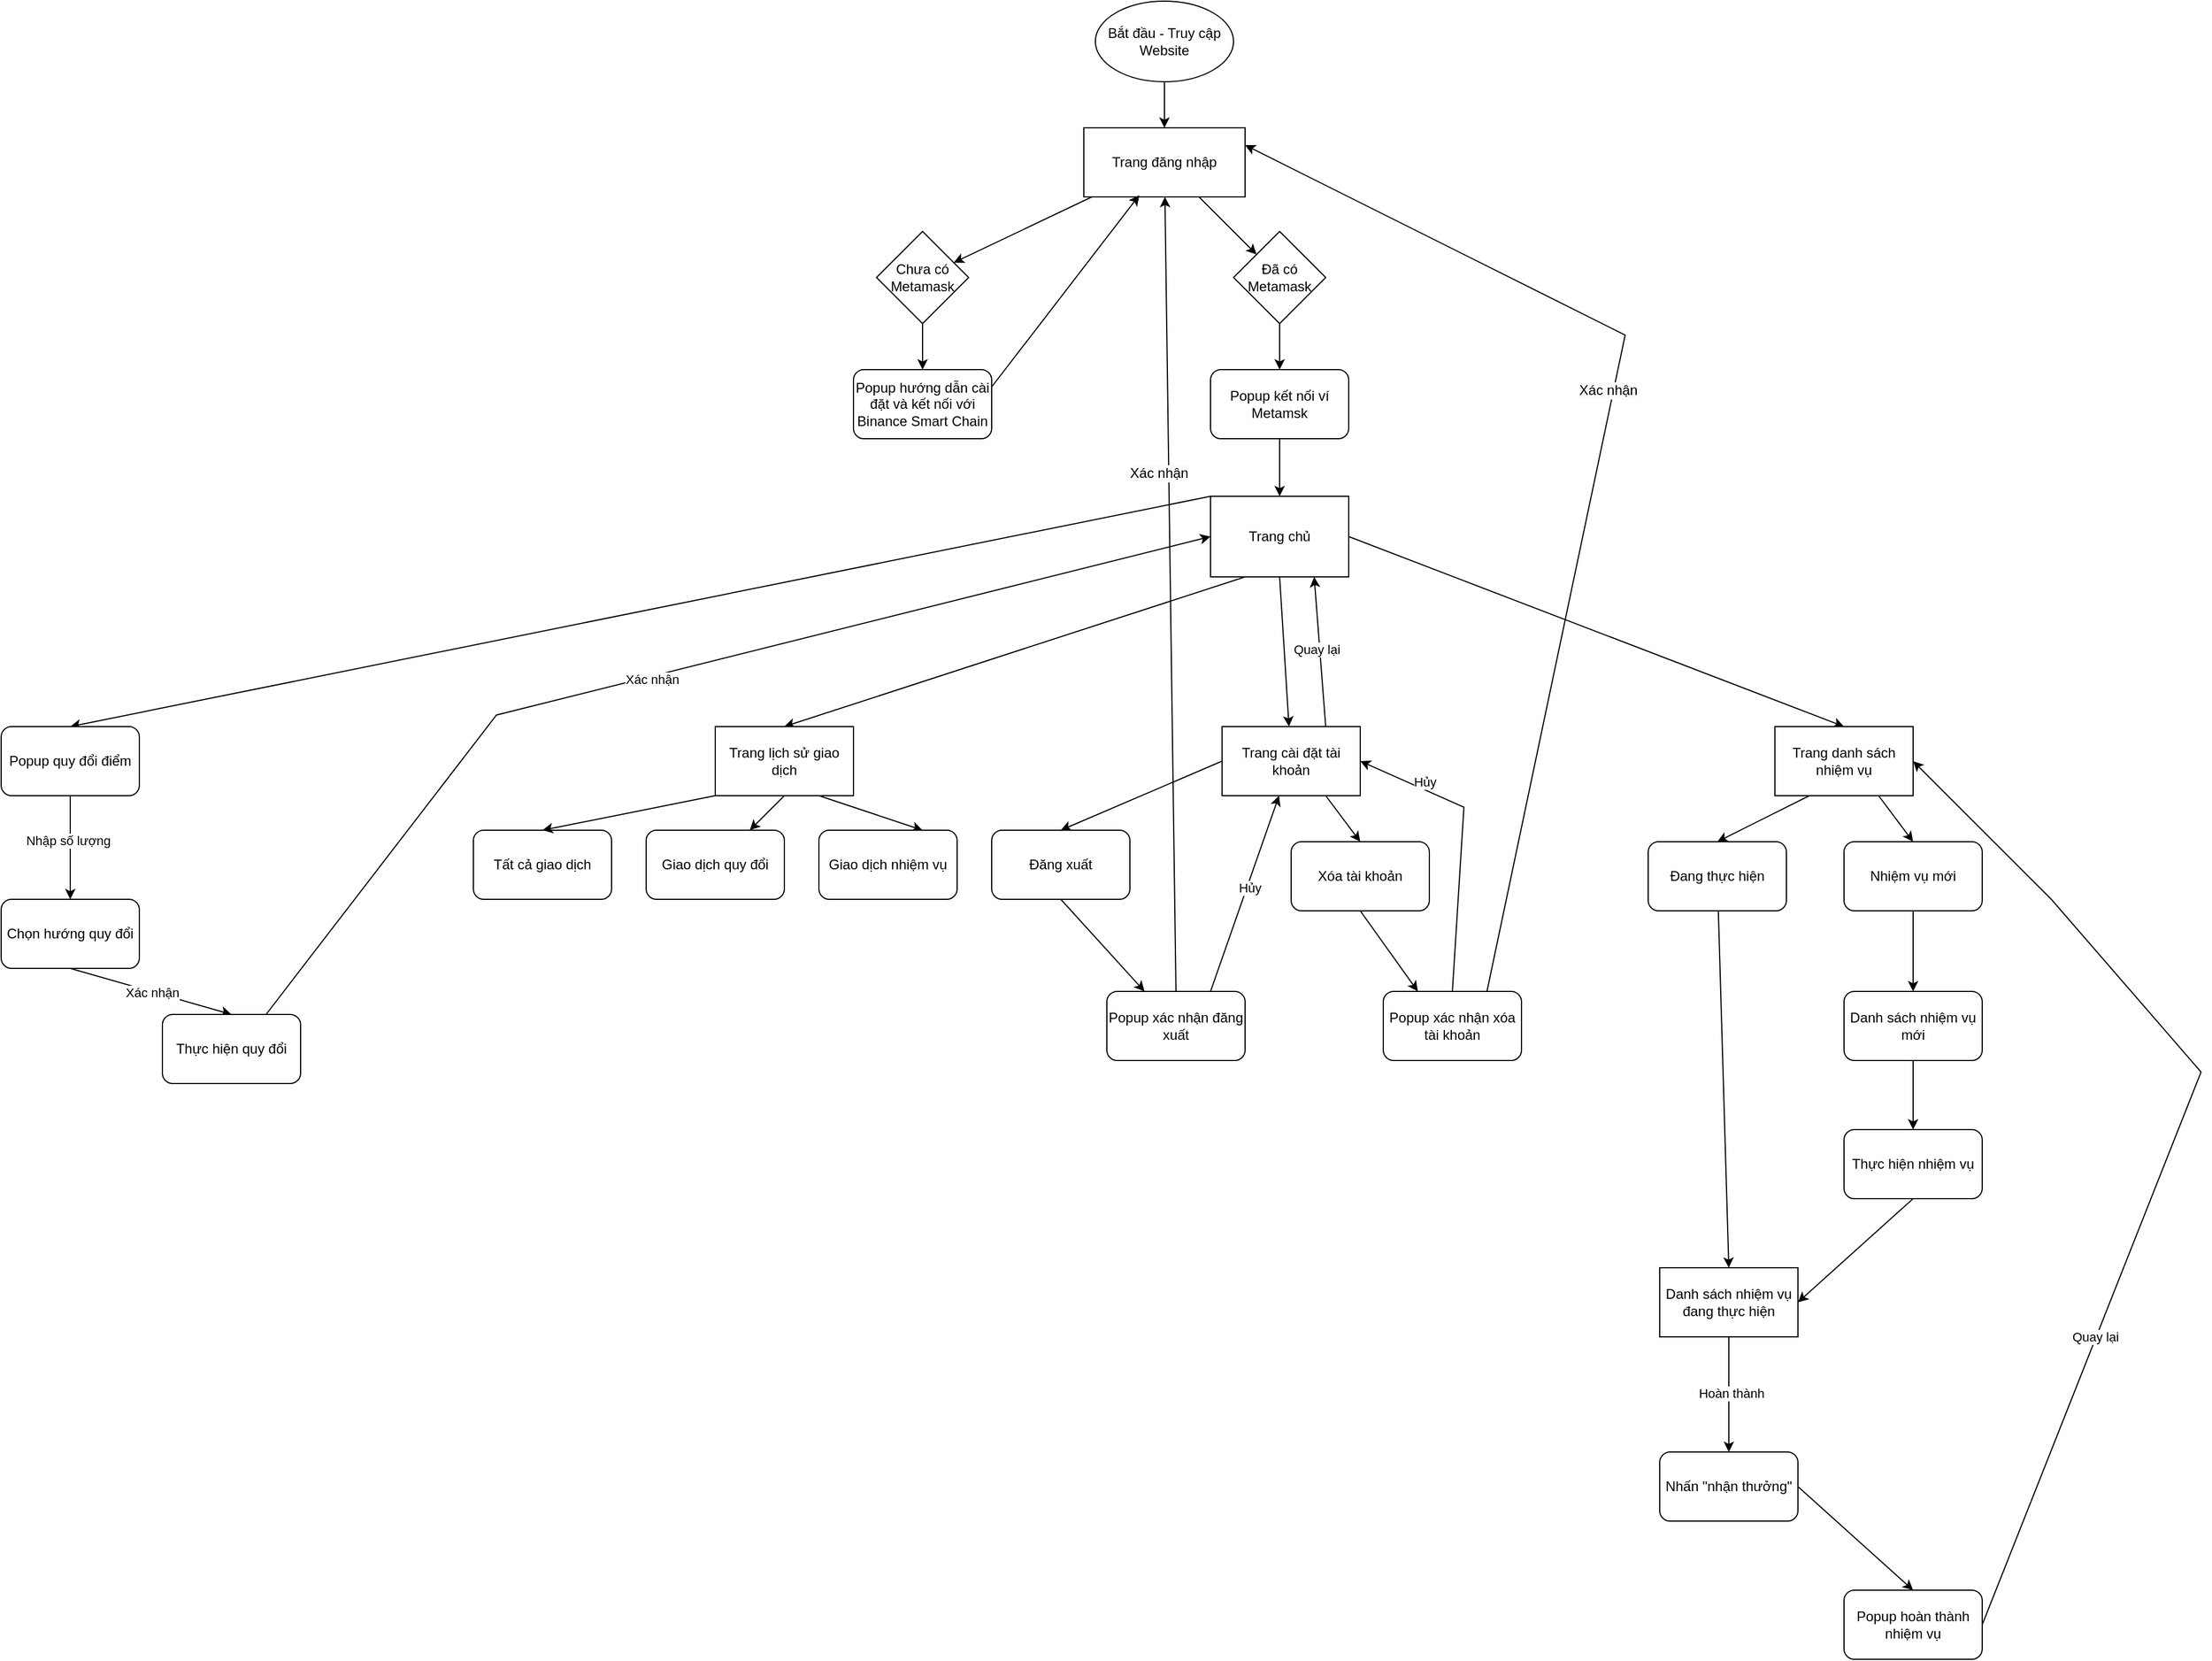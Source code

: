 <mxfile version="26.0.16" pages="2">
  <diagram name="Page-1" id="0I2dDG6FUNbZ-NPltlTS">
    <mxGraphModel dx="2585" dy="1030" grid="1" gridSize="10" guides="1" tooltips="1" connect="1" arrows="1" fold="1" page="1" pageScale="1" pageWidth="2339" pageHeight="3300" math="0" shadow="0">
      <root>
        <mxCell id="0" />
        <mxCell id="1" parent="0" />
        <mxCell id="b-_wc-JnX_Y26wc17ziu-14" value="" style="edgeStyle=orthogonalEdgeStyle;rounded=0;orthogonalLoop=1;jettySize=auto;html=1;" edge="1" parent="1" source="BDrKJTyrxqXV7Iri5jAU-1" target="BDrKJTyrxqXV7Iri5jAU-2">
          <mxGeometry relative="1" as="geometry" />
        </mxCell>
        <mxCell id="BDrKJTyrxqXV7Iri5jAU-1" value="Bắt đầu - Truy cập Website" style="ellipse;whiteSpace=wrap;html=1;" vertex="1" parent="1">
          <mxGeometry x="1330" y="60" width="120" height="70" as="geometry" />
        </mxCell>
        <mxCell id="b-_wc-JnX_Y26wc17ziu-15" style="edgeStyle=none;rounded=0;orthogonalLoop=1;jettySize=auto;html=1;" edge="1" parent="1" source="BDrKJTyrxqXV7Iri5jAU-2" target="BDrKJTyrxqXV7Iri5jAU-3">
          <mxGeometry relative="1" as="geometry" />
        </mxCell>
        <mxCell id="b-_wc-JnX_Y26wc17ziu-16" style="edgeStyle=none;rounded=0;orthogonalLoop=1;jettySize=auto;html=1;" edge="1" parent="1" source="BDrKJTyrxqXV7Iri5jAU-2" target="BDrKJTyrxqXV7Iri5jAU-4">
          <mxGeometry relative="1" as="geometry" />
        </mxCell>
        <mxCell id="BDrKJTyrxqXV7Iri5jAU-2" value="Trang đăng nhập" style="rounded=0;whiteSpace=wrap;html=1;" vertex="1" parent="1">
          <mxGeometry x="1320" y="170" width="140" height="60" as="geometry" />
        </mxCell>
        <mxCell id="b-_wc-JnX_Y26wc17ziu-17" style="edgeStyle=none;rounded=0;orthogonalLoop=1;jettySize=auto;html=1;exitX=0.5;exitY=1;exitDx=0;exitDy=0;" edge="1" parent="1" source="BDrKJTyrxqXV7Iri5jAU-3" target="BDrKJTyrxqXV7Iri5jAU-5">
          <mxGeometry relative="1" as="geometry" />
        </mxCell>
        <mxCell id="BDrKJTyrxqXV7Iri5jAU-3" value="Chưa có Metamask" style="rhombus;whiteSpace=wrap;html=1;" vertex="1" parent="1">
          <mxGeometry x="1140" y="260" width="80" height="80" as="geometry" />
        </mxCell>
        <mxCell id="b-_wc-JnX_Y26wc17ziu-19" style="edgeStyle=none;rounded=0;orthogonalLoop=1;jettySize=auto;html=1;exitX=0.5;exitY=1;exitDx=0;exitDy=0;entryX=0.5;entryY=0;entryDx=0;entryDy=0;" edge="1" parent="1" source="BDrKJTyrxqXV7Iri5jAU-4" target="BDrKJTyrxqXV7Iri5jAU-6">
          <mxGeometry relative="1" as="geometry" />
        </mxCell>
        <mxCell id="BDrKJTyrxqXV7Iri5jAU-4" value="Đã có Metamask" style="rhombus;whiteSpace=wrap;html=1;" vertex="1" parent="1">
          <mxGeometry x="1450" y="260" width="80" height="80" as="geometry" />
        </mxCell>
        <mxCell id="b-_wc-JnX_Y26wc17ziu-18" style="edgeStyle=none;rounded=0;orthogonalLoop=1;jettySize=auto;html=1;exitX=1;exitY=0.25;exitDx=0;exitDy=0;entryX=0.344;entryY=0.976;entryDx=0;entryDy=0;entryPerimeter=0;" edge="1" parent="1" source="BDrKJTyrxqXV7Iri5jAU-5" target="BDrKJTyrxqXV7Iri5jAU-2">
          <mxGeometry relative="1" as="geometry" />
        </mxCell>
        <mxCell id="BDrKJTyrxqXV7Iri5jAU-5" value="Popup hướng dẫn cài đặt và kết nối với Binance Smart Chain" style="rounded=1;whiteSpace=wrap;html=1;" vertex="1" parent="1">
          <mxGeometry x="1120" y="380" width="120" height="60" as="geometry" />
        </mxCell>
        <mxCell id="b-_wc-JnX_Y26wc17ziu-20" style="edgeStyle=none;rounded=0;orthogonalLoop=1;jettySize=auto;html=1;exitX=0.5;exitY=1;exitDx=0;exitDy=0;entryX=0.5;entryY=0;entryDx=0;entryDy=0;" edge="1" parent="1" source="BDrKJTyrxqXV7Iri5jAU-6" target="BDrKJTyrxqXV7Iri5jAU-7">
          <mxGeometry relative="1" as="geometry" />
        </mxCell>
        <mxCell id="BDrKJTyrxqXV7Iri5jAU-6" value="Popup kết nối ví Metamsk" style="rounded=1;whiteSpace=wrap;html=1;" vertex="1" parent="1">
          <mxGeometry x="1430" y="380" width="120" height="60" as="geometry" />
        </mxCell>
        <mxCell id="b-_wc-JnX_Y26wc17ziu-22" style="edgeStyle=none;rounded=0;orthogonalLoop=1;jettySize=auto;html=1;exitX=0.5;exitY=1;exitDx=0;exitDy=0;" edge="1" parent="1" source="BDrKJTyrxqXV7Iri5jAU-7" target="BDrKJTyrxqXV7Iri5jAU-8">
          <mxGeometry relative="1" as="geometry">
            <mxPoint x="1460" y="550" as="sourcePoint" />
          </mxGeometry>
        </mxCell>
        <mxCell id="b-_wc-JnX_Y26wc17ziu-33" style="edgeStyle=none;rounded=0;orthogonalLoop=1;jettySize=auto;html=1;exitX=1;exitY=0.5;exitDx=0;exitDy=0;entryX=0.5;entryY=0;entryDx=0;entryDy=0;" edge="1" parent="1" source="BDrKJTyrxqXV7Iri5jAU-7" target="b-_wc-JnX_Y26wc17ziu-1">
          <mxGeometry relative="1" as="geometry" />
        </mxCell>
        <mxCell id="b-_wc-JnX_Y26wc17ziu-90" style="edgeStyle=none;rounded=0;orthogonalLoop=1;jettySize=auto;html=1;entryX=0.5;entryY=0;entryDx=0;entryDy=0;exitX=0.25;exitY=1;exitDx=0;exitDy=0;" edge="1" parent="1" source="BDrKJTyrxqXV7Iri5jAU-7" target="b-_wc-JnX_Y26wc17ziu-54">
          <mxGeometry relative="1" as="geometry">
            <mxPoint x="960" y="680" as="targetPoint" />
          </mxGeometry>
        </mxCell>
        <mxCell id="b-_wc-JnX_Y26wc17ziu-93" style="edgeStyle=none;rounded=0;orthogonalLoop=1;jettySize=auto;html=1;exitX=0;exitY=0;exitDx=0;exitDy=0;entryX=0.5;entryY=0;entryDx=0;entryDy=0;" edge="1" parent="1" source="BDrKJTyrxqXV7Iri5jAU-7" target="b-_wc-JnX_Y26wc17ziu-92">
          <mxGeometry relative="1" as="geometry" />
        </mxCell>
        <mxCell id="BDrKJTyrxqXV7Iri5jAU-7" value="Trang chủ" style="rounded=0;whiteSpace=wrap;html=1;" vertex="1" parent="1">
          <mxGeometry x="1430" y="490" width="120" height="70" as="geometry" />
        </mxCell>
        <mxCell id="b-_wc-JnX_Y26wc17ziu-23" style="edgeStyle=none;rounded=0;orthogonalLoop=1;jettySize=auto;html=1;exitX=0.75;exitY=0;exitDx=0;exitDy=0;entryX=0.75;entryY=1;entryDx=0;entryDy=0;" edge="1" parent="1" source="BDrKJTyrxqXV7Iri5jAU-8" target="BDrKJTyrxqXV7Iri5jAU-7">
          <mxGeometry relative="1" as="geometry">
            <mxPoint x="1530" y="640" as="targetPoint" />
          </mxGeometry>
        </mxCell>
        <mxCell id="b-_wc-JnX_Y26wc17ziu-102" value="Quay lại" style="edgeLabel;html=1;align=center;verticalAlign=middle;resizable=0;points=[];" vertex="1" connectable="0" parent="b-_wc-JnX_Y26wc17ziu-23">
          <mxGeometry x="0.03" y="3" relative="1" as="geometry">
            <mxPoint y="-1" as="offset" />
          </mxGeometry>
        </mxCell>
        <mxCell id="b-_wc-JnX_Y26wc17ziu-25" style="edgeStyle=none;rounded=0;orthogonalLoop=1;jettySize=auto;html=1;exitX=0;exitY=0.5;exitDx=0;exitDy=0;entryX=0.5;entryY=0;entryDx=0;entryDy=0;" edge="1" parent="1" source="BDrKJTyrxqXV7Iri5jAU-8" target="b-_wc-JnX_Y26wc17ziu-67">
          <mxGeometry relative="1" as="geometry">
            <mxPoint x="1290" y="800" as="targetPoint" />
            <Array as="points" />
          </mxGeometry>
        </mxCell>
        <mxCell id="b-_wc-JnX_Y26wc17ziu-29" style="edgeStyle=none;rounded=0;orthogonalLoop=1;jettySize=auto;html=1;exitX=0.75;exitY=1;exitDx=0;exitDy=0;entryX=0.5;entryY=0;entryDx=0;entryDy=0;" edge="1" parent="1" source="BDrKJTyrxqXV7Iri5jAU-8" target="b-_wc-JnX_Y26wc17ziu-70">
          <mxGeometry relative="1" as="geometry">
            <mxPoint x="1550" y="800" as="targetPoint" />
          </mxGeometry>
        </mxCell>
        <mxCell id="BDrKJTyrxqXV7Iri5jAU-8" value="Trang cài đặt tài khoản" style="rounded=0;whiteSpace=wrap;html=1;" vertex="1" parent="1">
          <mxGeometry x="1440" y="690" width="120" height="60" as="geometry" />
        </mxCell>
        <mxCell id="b-_wc-JnX_Y26wc17ziu-27" style="edgeStyle=none;rounded=0;orthogonalLoop=1;jettySize=auto;html=1;exitX=0.75;exitY=0;exitDx=0;exitDy=0;" edge="1" parent="1" source="BDrKJTyrxqXV7Iri5jAU-10" target="BDrKJTyrxqXV7Iri5jAU-8">
          <mxGeometry relative="1" as="geometry">
            <mxPoint x="1460" y="840" as="targetPoint" />
          </mxGeometry>
        </mxCell>
        <mxCell id="b-_wc-JnX_Y26wc17ziu-69" value="Hủy" style="edgeLabel;html=1;align=center;verticalAlign=middle;resizable=0;points=[];" vertex="1" connectable="0" parent="b-_wc-JnX_Y26wc17ziu-27">
          <mxGeometry x="0.066" y="-2" relative="1" as="geometry">
            <mxPoint as="offset" />
          </mxGeometry>
        </mxCell>
        <mxCell id="b-_wc-JnX_Y26wc17ziu-51" style="edgeStyle=none;rounded=0;orthogonalLoop=1;jettySize=auto;html=1;exitX=0.5;exitY=0;exitDx=0;exitDy=0;" edge="1" parent="1" source="BDrKJTyrxqXV7Iri5jAU-10" target="BDrKJTyrxqXV7Iri5jAU-2">
          <mxGeometry relative="1" as="geometry">
            <mxPoint x="1337.568" y="652.432" as="targetPoint" />
          </mxGeometry>
        </mxCell>
        <mxCell id="b-_wc-JnX_Y26wc17ziu-62" value="&lt;span style=&quot;font-size: 12px; text-wrap-mode: wrap; background-color: rgb(251, 251, 251);&quot;&gt;Xác nhận&lt;/span&gt;" style="edgeLabel;html=1;align=center;verticalAlign=middle;resizable=0;points=[];" vertex="1" connectable="0" parent="b-_wc-JnX_Y26wc17ziu-51">
          <mxGeometry x="0.015" y="10" relative="1" as="geometry">
            <mxPoint y="-100" as="offset" />
          </mxGeometry>
        </mxCell>
        <mxCell id="BDrKJTyrxqXV7Iri5jAU-10" value="Popup xác nhận đăng xuất" style="rounded=1;whiteSpace=wrap;html=1;" vertex="1" parent="1">
          <mxGeometry x="1340" y="920" width="120" height="60" as="geometry" />
        </mxCell>
        <mxCell id="b-_wc-JnX_Y26wc17ziu-26" style="edgeStyle=none;rounded=0;orthogonalLoop=1;jettySize=auto;html=1;exitX=0.5;exitY=1;exitDx=0;exitDy=0;" edge="1" parent="1" source="b-_wc-JnX_Y26wc17ziu-67" target="BDrKJTyrxqXV7Iri5jAU-10">
          <mxGeometry relative="1" as="geometry">
            <mxPoint x="1290" y="840" as="sourcePoint" />
          </mxGeometry>
        </mxCell>
        <mxCell id="b-_wc-JnX_Y26wc17ziu-31" style="edgeStyle=none;rounded=0;orthogonalLoop=1;jettySize=auto;html=1;exitX=0.5;exitY=0;exitDx=0;exitDy=0;entryX=1;entryY=0.5;entryDx=0;entryDy=0;" edge="1" parent="1" source="BDrKJTyrxqXV7Iri5jAU-13" target="BDrKJTyrxqXV7Iri5jAU-8">
          <mxGeometry relative="1" as="geometry">
            <mxPoint x="1720" y="840" as="targetPoint" />
            <Array as="points">
              <mxPoint x="1650" y="760" />
            </Array>
          </mxGeometry>
        </mxCell>
        <mxCell id="b-_wc-JnX_Y26wc17ziu-74" value="Hủy" style="edgeLabel;html=1;align=center;verticalAlign=middle;resizable=0;points=[];" vertex="1" connectable="0" parent="b-_wc-JnX_Y26wc17ziu-31">
          <mxGeometry x="0.554" y="-6" relative="1" as="geometry">
            <mxPoint as="offset" />
          </mxGeometry>
        </mxCell>
        <mxCell id="b-_wc-JnX_Y26wc17ziu-48" style="edgeStyle=none;rounded=0;orthogonalLoop=1;jettySize=auto;html=1;exitX=0.75;exitY=0;exitDx=0;exitDy=0;entryX=1;entryY=0.25;entryDx=0;entryDy=0;" edge="1" parent="1" source="BDrKJTyrxqXV7Iri5jAU-13" target="BDrKJTyrxqXV7Iri5jAU-2">
          <mxGeometry relative="1" as="geometry">
            <mxPoint x="1800" y="440" as="targetPoint" />
            <Array as="points">
              <mxPoint x="1790" y="350" />
            </Array>
          </mxGeometry>
        </mxCell>
        <mxCell id="b-_wc-JnX_Y26wc17ziu-63" value="&lt;span style=&quot;font-size: 12px; text-wrap-mode: wrap; background-color: rgb(251, 251, 251);&quot;&gt;Xác nhận&lt;/span&gt;" style="edgeLabel;html=1;align=center;verticalAlign=middle;resizable=0;points=[];" vertex="1" connectable="0" parent="b-_wc-JnX_Y26wc17ziu-48">
          <mxGeometry x="0.119" y="5" relative="1" as="geometry">
            <mxPoint as="offset" />
          </mxGeometry>
        </mxCell>
        <mxCell id="BDrKJTyrxqXV7Iri5jAU-13" value="Popup xác nhận xóa tài khoản" style="rounded=1;whiteSpace=wrap;html=1;" vertex="1" parent="1">
          <mxGeometry x="1580" y="920" width="120" height="60" as="geometry" />
        </mxCell>
        <mxCell id="b-_wc-JnX_Y26wc17ziu-34" style="edgeStyle=none;rounded=0;orthogonalLoop=1;jettySize=auto;html=1;exitX=0.25;exitY=1;exitDx=0;exitDy=0;entryX=0.5;entryY=0;entryDx=0;entryDy=0;" edge="1" parent="1" source="b-_wc-JnX_Y26wc17ziu-1" target="b-_wc-JnX_Y26wc17ziu-75">
          <mxGeometry relative="1" as="geometry">
            <mxPoint x="1910" y="790" as="targetPoint" />
          </mxGeometry>
        </mxCell>
        <mxCell id="b-_wc-JnX_Y26wc17ziu-35" style="edgeStyle=none;rounded=0;orthogonalLoop=1;jettySize=auto;html=1;exitX=0.75;exitY=1;exitDx=0;exitDy=0;entryX=0.5;entryY=0;entryDx=0;entryDy=0;" edge="1" parent="1" source="b-_wc-JnX_Y26wc17ziu-1" target="b-_wc-JnX_Y26wc17ziu-79">
          <mxGeometry relative="1" as="geometry">
            <mxPoint x="2020" y="790" as="targetPoint" />
          </mxGeometry>
        </mxCell>
        <mxCell id="b-_wc-JnX_Y26wc17ziu-1" value="Trang danh sách nhiệm vụ" style="rounded=0;whiteSpace=wrap;html=1;" vertex="1" parent="1">
          <mxGeometry x="1920" y="690" width="120" height="60" as="geometry" />
        </mxCell>
        <mxCell id="b-_wc-JnX_Y26wc17ziu-40" style="edgeStyle=none;rounded=0;orthogonalLoop=1;jettySize=auto;html=1;entryX=0.5;entryY=0;entryDx=0;entryDy=0;" edge="1" parent="1" source="b-_wc-JnX_Y26wc17ziu-75" target="b-_wc-JnX_Y26wc17ziu-7">
          <mxGeometry relative="1" as="geometry">
            <mxPoint x="1890" y="850" as="sourcePoint" />
          </mxGeometry>
        </mxCell>
        <mxCell id="b-_wc-JnX_Y26wc17ziu-38" style="edgeStyle=none;rounded=0;orthogonalLoop=1;jettySize=auto;html=1;exitX=0.5;exitY=1;exitDx=0;exitDy=0;" edge="1" parent="1" source="b-_wc-JnX_Y26wc17ziu-78" target="b-_wc-JnX_Y26wc17ziu-83">
          <mxGeometry relative="1" as="geometry">
            <mxPoint x="2060" y="1040" as="sourcePoint" />
            <mxPoint x="2060" y="1090" as="targetPoint" />
          </mxGeometry>
        </mxCell>
        <mxCell id="b-_wc-JnX_Y26wc17ziu-39" style="edgeStyle=none;rounded=0;orthogonalLoop=1;jettySize=auto;html=1;entryX=1;entryY=0.5;entryDx=0;entryDy=0;exitX=0.5;exitY=1;exitDx=0;exitDy=0;" edge="1" parent="1" source="b-_wc-JnX_Y26wc17ziu-83" target="b-_wc-JnX_Y26wc17ziu-7">
          <mxGeometry relative="1" as="geometry">
            <mxPoint x="2060" y="1130" as="sourcePoint" />
          </mxGeometry>
        </mxCell>
        <mxCell id="b-_wc-JnX_Y26wc17ziu-7" value="Danh sách nhiệm vụ đang thực hiện" style="rounded=0;whiteSpace=wrap;html=1;" vertex="1" parent="1">
          <mxGeometry x="1820" y="1160" width="120" height="60" as="geometry" />
        </mxCell>
        <mxCell id="b-_wc-JnX_Y26wc17ziu-43" style="edgeStyle=none;rounded=0;orthogonalLoop=1;jettySize=auto;html=1;exitX=1;exitY=0.5;exitDx=0;exitDy=0;entryX=0.5;entryY=0;entryDx=0;entryDy=0;" edge="1" parent="1" source="b-_wc-JnX_Y26wc17ziu-105" target="b-_wc-JnX_Y26wc17ziu-10">
          <mxGeometry relative="1" as="geometry">
            <mxPoint x="1950" y="1430" as="sourcePoint" />
          </mxGeometry>
        </mxCell>
        <mxCell id="b-_wc-JnX_Y26wc17ziu-44" style="edgeStyle=none;rounded=0;orthogonalLoop=1;jettySize=auto;html=1;exitX=1;exitY=0.5;exitDx=0;exitDy=0;entryX=1;entryY=0.5;entryDx=0;entryDy=0;" edge="1" parent="1" source="b-_wc-JnX_Y26wc17ziu-10" target="b-_wc-JnX_Y26wc17ziu-1">
          <mxGeometry relative="1" as="geometry">
            <mxPoint x="2190" y="870" as="targetPoint" />
            <Array as="points">
              <mxPoint x="2290" y="990" />
              <mxPoint x="2160" y="840" />
            </Array>
          </mxGeometry>
        </mxCell>
        <mxCell id="b-_wc-JnX_Y26wc17ziu-103" value="Quay lại" style="edgeLabel;html=1;align=center;verticalAlign=middle;resizable=0;points=[];" vertex="1" connectable="0" parent="b-_wc-JnX_Y26wc17ziu-44">
          <mxGeometry x="-0.395" y="1" relative="1" as="geometry">
            <mxPoint y="-1" as="offset" />
          </mxGeometry>
        </mxCell>
        <mxCell id="b-_wc-JnX_Y26wc17ziu-10" value="Popup hoàn thành nhiệm vụ" style="rounded=1;whiteSpace=wrap;html=1;" vertex="1" parent="1">
          <mxGeometry x="1980" y="1440" width="120" height="60" as="geometry" />
        </mxCell>
        <mxCell id="b-_wc-JnX_Y26wc17ziu-41" style="edgeStyle=none;rounded=0;orthogonalLoop=1;jettySize=auto;html=1;exitX=0.5;exitY=1;exitDx=0;exitDy=0;entryX=0.5;entryY=0;entryDx=0;entryDy=0;" edge="1" parent="1" source="b-_wc-JnX_Y26wc17ziu-7" target="b-_wc-JnX_Y26wc17ziu-105">
          <mxGeometry relative="1" as="geometry">
            <mxPoint x="1890" y="1400.0" as="targetPoint" />
          </mxGeometry>
        </mxCell>
        <mxCell id="b-_wc-JnX_Y26wc17ziu-104" value="Hoàn thành" style="edgeLabel;html=1;align=center;verticalAlign=middle;resizable=0;points=[];" vertex="1" connectable="0" parent="b-_wc-JnX_Y26wc17ziu-41">
          <mxGeometry x="-0.022" y="2" relative="1" as="geometry">
            <mxPoint as="offset" />
          </mxGeometry>
        </mxCell>
        <mxCell id="b-_wc-JnX_Y26wc17ziu-88" style="edgeStyle=none;rounded=0;orthogonalLoop=1;jettySize=auto;html=1;exitX=0.5;exitY=1;exitDx=0;exitDy=0;entryX=0.75;entryY=0;entryDx=0;entryDy=0;" edge="1" parent="1" source="b-_wc-JnX_Y26wc17ziu-54" target="b-_wc-JnX_Y26wc17ziu-85">
          <mxGeometry relative="1" as="geometry" />
        </mxCell>
        <mxCell id="b-_wc-JnX_Y26wc17ziu-89" style="edgeStyle=none;rounded=0;orthogonalLoop=1;jettySize=auto;html=1;exitX=0.75;exitY=1;exitDx=0;exitDy=0;entryX=0.75;entryY=0;entryDx=0;entryDy=0;" edge="1" parent="1" source="b-_wc-JnX_Y26wc17ziu-54" target="b-_wc-JnX_Y26wc17ziu-86">
          <mxGeometry relative="1" as="geometry">
            <mxPoint x="1087.4" y="800" as="targetPoint" />
          </mxGeometry>
        </mxCell>
        <mxCell id="b-_wc-JnX_Y26wc17ziu-54" value="Trang lịch sử giao dịch" style="rounded=0;whiteSpace=wrap;html=1;" vertex="1" parent="1">
          <mxGeometry x="1000" y="690" width="120" height="60" as="geometry" />
        </mxCell>
        <mxCell id="b-_wc-JnX_Y26wc17ziu-67" value="Đăng xuất" style="rounded=1;whiteSpace=wrap;html=1;" vertex="1" parent="1">
          <mxGeometry x="1240" y="780" width="120" height="60" as="geometry" />
        </mxCell>
        <mxCell id="b-_wc-JnX_Y26wc17ziu-73" style="edgeStyle=none;rounded=0;orthogonalLoop=1;jettySize=auto;html=1;exitX=0.5;exitY=1;exitDx=0;exitDy=0;entryX=0.25;entryY=0;entryDx=0;entryDy=0;" edge="1" parent="1" source="b-_wc-JnX_Y26wc17ziu-70" target="BDrKJTyrxqXV7Iri5jAU-13">
          <mxGeometry relative="1" as="geometry" />
        </mxCell>
        <mxCell id="b-_wc-JnX_Y26wc17ziu-70" value="Xóa tài khoản" style="rounded=1;whiteSpace=wrap;html=1;" vertex="1" parent="1">
          <mxGeometry x="1500" y="790" width="120" height="60" as="geometry" />
        </mxCell>
        <mxCell id="b-_wc-JnX_Y26wc17ziu-75" value="Đang thực hiện" style="rounded=1;whiteSpace=wrap;html=1;" vertex="1" parent="1">
          <mxGeometry x="1810" y="790" width="120" height="60" as="geometry" />
        </mxCell>
        <mxCell id="b-_wc-JnX_Y26wc17ziu-78" value="Danh sách nhiệm vụ mới" style="rounded=1;whiteSpace=wrap;html=1;" vertex="1" parent="1">
          <mxGeometry x="1980" y="920" width="120" height="60" as="geometry" />
        </mxCell>
        <mxCell id="b-_wc-JnX_Y26wc17ziu-81" style="edgeStyle=none;rounded=0;orthogonalLoop=1;jettySize=auto;html=1;exitX=0.5;exitY=1;exitDx=0;exitDy=0;entryX=0.5;entryY=0;entryDx=0;entryDy=0;" edge="1" parent="1" source="b-_wc-JnX_Y26wc17ziu-79" target="b-_wc-JnX_Y26wc17ziu-78">
          <mxGeometry relative="1" as="geometry" />
        </mxCell>
        <mxCell id="b-_wc-JnX_Y26wc17ziu-79" value="Nhiệm vụ mới" style="rounded=1;whiteSpace=wrap;html=1;" vertex="1" parent="1">
          <mxGeometry x="1980" y="790" width="120" height="60" as="geometry" />
        </mxCell>
        <mxCell id="b-_wc-JnX_Y26wc17ziu-83" value="Thực hiện nhiệm vụ" style="rounded=1;whiteSpace=wrap;html=1;" vertex="1" parent="1">
          <mxGeometry x="1980" y="1040" width="120" height="60" as="geometry" />
        </mxCell>
        <mxCell id="b-_wc-JnX_Y26wc17ziu-84" value="Tất cả giao dịch" style="rounded=1;whiteSpace=wrap;html=1;" vertex="1" parent="1">
          <mxGeometry x="790" y="780" width="120" height="60" as="geometry" />
        </mxCell>
        <mxCell id="b-_wc-JnX_Y26wc17ziu-85" value="Giao dịch quy đổi" style="rounded=1;whiteSpace=wrap;html=1;" vertex="1" parent="1">
          <mxGeometry x="940" y="780" width="120" height="60" as="geometry" />
        </mxCell>
        <mxCell id="b-_wc-JnX_Y26wc17ziu-86" value="Giao dịch nhiệm vụ" style="rounded=1;whiteSpace=wrap;html=1;" vertex="1" parent="1">
          <mxGeometry x="1090" y="780" width="120" height="60" as="geometry" />
        </mxCell>
        <mxCell id="b-_wc-JnX_Y26wc17ziu-87" style="edgeStyle=none;rounded=0;orthogonalLoop=1;jettySize=auto;html=1;exitX=0;exitY=1;exitDx=0;exitDy=0;entryX=0.5;entryY=0;entryDx=0;entryDy=0;" edge="1" parent="1" source="b-_wc-JnX_Y26wc17ziu-54" target="b-_wc-JnX_Y26wc17ziu-84">
          <mxGeometry relative="1" as="geometry">
            <mxPoint x="770.0" y="789.64" as="targetPoint" />
          </mxGeometry>
        </mxCell>
        <mxCell id="b-_wc-JnX_Y26wc17ziu-96" style="edgeStyle=none;rounded=0;orthogonalLoop=1;jettySize=auto;html=1;exitX=0.5;exitY=1;exitDx=0;exitDy=0;" edge="1" parent="1" source="b-_wc-JnX_Y26wc17ziu-92" target="b-_wc-JnX_Y26wc17ziu-94">
          <mxGeometry relative="1" as="geometry" />
        </mxCell>
        <mxCell id="b-_wc-JnX_Y26wc17ziu-97" value="Nhập số lượng" style="edgeLabel;html=1;align=center;verticalAlign=middle;resizable=0;points=[];" vertex="1" connectable="0" parent="b-_wc-JnX_Y26wc17ziu-96">
          <mxGeometry x="-0.143" y="-2" relative="1" as="geometry">
            <mxPoint as="offset" />
          </mxGeometry>
        </mxCell>
        <mxCell id="b-_wc-JnX_Y26wc17ziu-92" value="Popup quy đổi điểm" style="rounded=1;whiteSpace=wrap;html=1;" vertex="1" parent="1">
          <mxGeometry x="380" y="690" width="120" height="60" as="geometry" />
        </mxCell>
        <mxCell id="b-_wc-JnX_Y26wc17ziu-98" style="edgeStyle=none;rounded=0;orthogonalLoop=1;jettySize=auto;html=1;exitX=0.5;exitY=1;exitDx=0;exitDy=0;entryX=0.5;entryY=0;entryDx=0;entryDy=0;" edge="1" parent="1" source="b-_wc-JnX_Y26wc17ziu-94" target="b-_wc-JnX_Y26wc17ziu-95">
          <mxGeometry relative="1" as="geometry" />
        </mxCell>
        <mxCell id="b-_wc-JnX_Y26wc17ziu-99" value="Xác nhận" style="edgeLabel;html=1;align=center;verticalAlign=middle;resizable=0;points=[];" vertex="1" connectable="0" parent="b-_wc-JnX_Y26wc17ziu-98">
          <mxGeometry x="0.02" relative="1" as="geometry">
            <mxPoint x="-1" as="offset" />
          </mxGeometry>
        </mxCell>
        <mxCell id="b-_wc-JnX_Y26wc17ziu-94" value="Chọn hướng quy đổi" style="rounded=1;whiteSpace=wrap;html=1;" vertex="1" parent="1">
          <mxGeometry x="380" y="840" width="120" height="60" as="geometry" />
        </mxCell>
        <mxCell id="b-_wc-JnX_Y26wc17ziu-100" style="edgeStyle=none;rounded=0;orthogonalLoop=1;jettySize=auto;html=1;exitX=0.75;exitY=0;exitDx=0;exitDy=0;entryX=0;entryY=0.5;entryDx=0;entryDy=0;" edge="1" parent="1" source="b-_wc-JnX_Y26wc17ziu-95" target="BDrKJTyrxqXV7Iri5jAU-7">
          <mxGeometry relative="1" as="geometry">
            <Array as="points">
              <mxPoint x="810" y="680" />
            </Array>
          </mxGeometry>
        </mxCell>
        <mxCell id="b-_wc-JnX_Y26wc17ziu-101" value="Xác nhận" style="edgeLabel;html=1;align=center;verticalAlign=middle;resizable=0;points=[];" vertex="1" connectable="0" parent="b-_wc-JnX_Y26wc17ziu-100">
          <mxGeometry x="-0.035" y="-2" relative="1" as="geometry">
            <mxPoint as="offset" />
          </mxGeometry>
        </mxCell>
        <mxCell id="b-_wc-JnX_Y26wc17ziu-95" value="Thực hiện quy đổi" style="rounded=1;whiteSpace=wrap;html=1;" vertex="1" parent="1">
          <mxGeometry x="520" y="940" width="120" height="60" as="geometry" />
        </mxCell>
        <mxCell id="b-_wc-JnX_Y26wc17ziu-105" value="Nhấn &quot;nhận thưởng&quot;" style="rounded=1;whiteSpace=wrap;html=1;" vertex="1" parent="1">
          <mxGeometry x="1820" y="1320" width="120" height="60" as="geometry" />
        </mxCell>
      </root>
    </mxGraphModel>
  </diagram>
  <diagram id="qeSL0OyrNWg2qS3XDxHy" name="Page-2">
    <mxGraphModel grid="1" page="1" gridSize="10" guides="1" tooltips="1" connect="1" arrows="1" fold="1" pageScale="1" pageWidth="827" pageHeight="1169" math="0" shadow="0">
      <root>
        <mxCell id="0" />
        <mxCell id="1" parent="0" />
      </root>
    </mxGraphModel>
  </diagram>
</mxfile>

